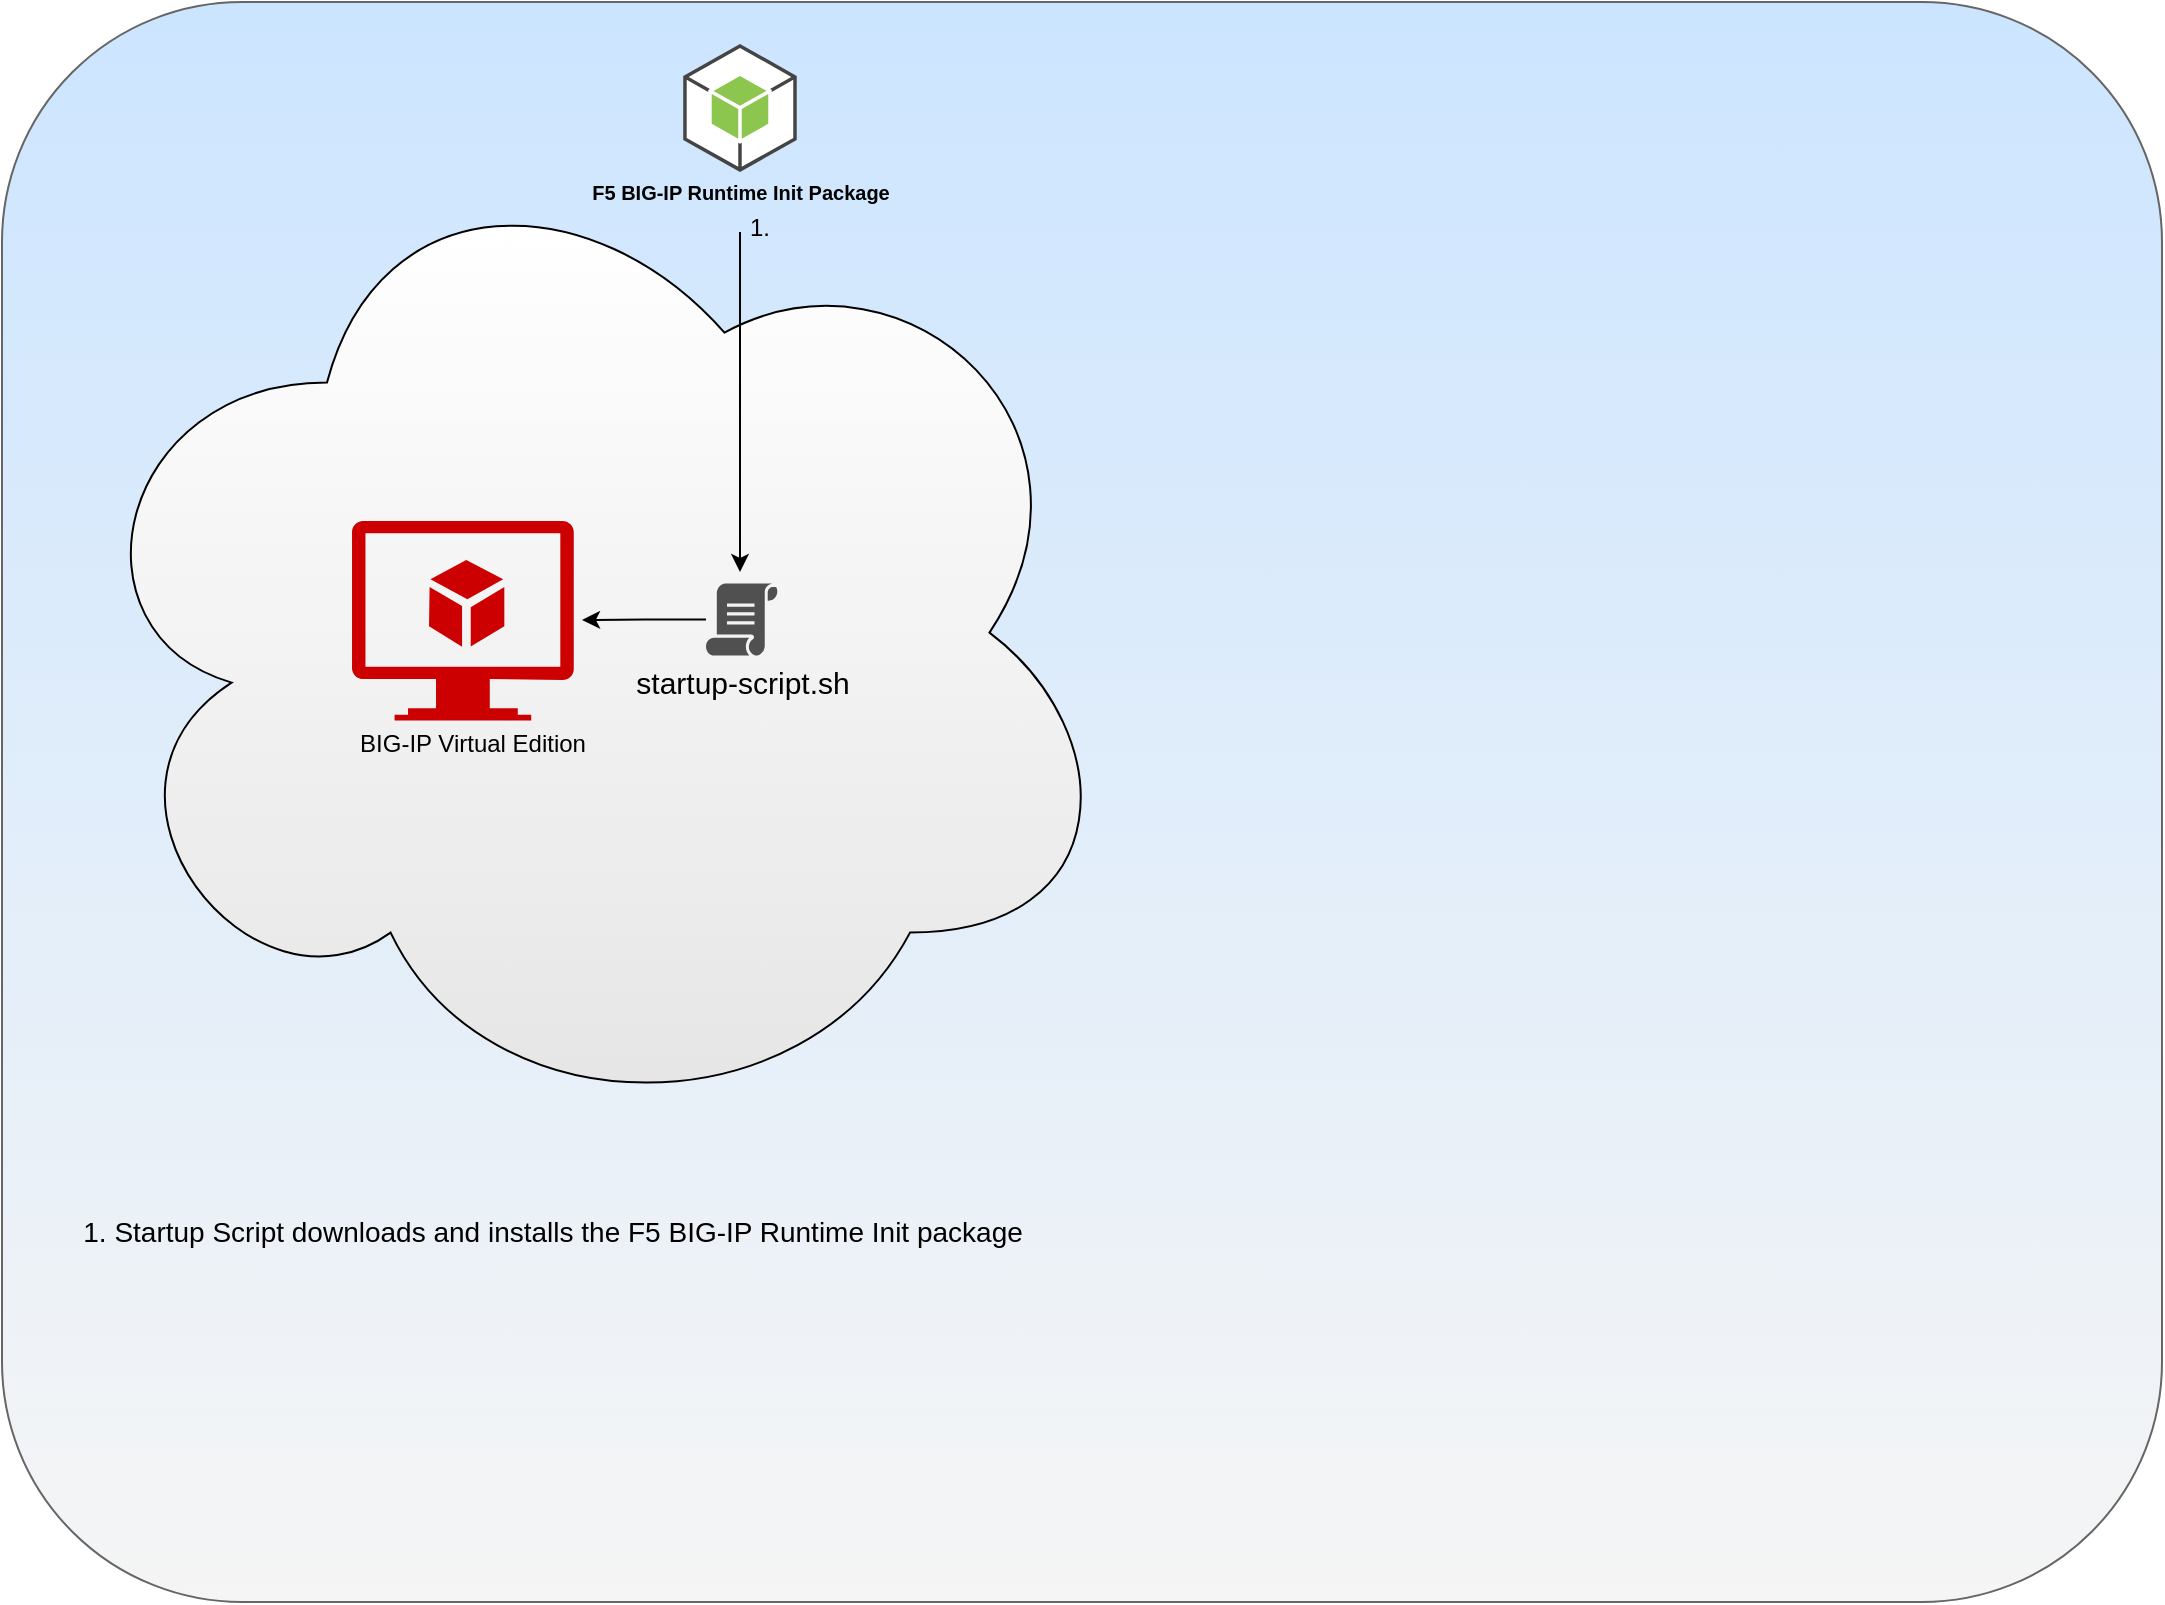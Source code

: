 <mxfile version="15.2.7" type="device"><diagram id="TBPLF4pw3LD6xtb_C-L-" name="Page-1"><mxGraphModel dx="1106" dy="825" grid="1" gridSize="10" guides="1" tooltips="1" connect="1" arrows="1" fold="1" page="1" pageScale="1" pageWidth="1100" pageHeight="850" background="none" math="0" shadow="0"><root><mxCell id="0"/><mxCell id="1" parent="0"/><mxCell id="_M0DYiIFaHxpAlew8Ik0-135" value="" style="whiteSpace=wrap;html=1;rounded=1;fillColor=#f5f5f5;strokeColor=#666666;fontColor=#333333;gradientColor=#CCE5FF;gradientDirection=north;" parent="1" vertex="1"><mxGeometry x="10" y="25" width="1080" height="800" as="geometry"/></mxCell><mxCell id="_M0DYiIFaHxpAlew8Ik0-21" value="" style="ellipse;shape=cloud;whiteSpace=wrap;html=1;gradientColor=#E6E6E6;gradientDirection=south;" parent="1" vertex="1"><mxGeometry x="40" y="90.3" width="530" height="500" as="geometry"/></mxCell><mxCell id="_M0DYiIFaHxpAlew8Ik0-149" value="" style="group" parent="1" vertex="1" connectable="0"><mxGeometry x="345" y="305.8" width="95" height="69" as="geometry"/></mxCell><mxCell id="_M0DYiIFaHxpAlew8Ik0-150" value="" style="pointerEvents=1;shadow=0;dashed=0;html=1;strokeColor=none;fillColor=#505050;labelPosition=center;verticalLabelPosition=bottom;verticalAlign=top;outlineConnect=0;align=center;shape=mxgraph.office.concepts.script;" parent="_M0DYiIFaHxpAlew8Ik0-149" vertex="1"><mxGeometry x="17" y="10" width="36" height="36" as="geometry"/></mxCell><mxCell id="_M0DYiIFaHxpAlew8Ik0-151" value="&lt;font style=&quot;font-size: 15px;&quot;&gt;startup-script.sh&lt;/font&gt;" style="text;html=1;resizable=0;autosize=1;align=center;verticalAlign=middle;points=[];fillColor=none;strokeColor=none;rounded=0;opacity=50;fontSize=15;" parent="_M0DYiIFaHxpAlew8Ik0-149" vertex="1"><mxGeometry x="-25" y="49" width="120" height="20" as="geometry"/></mxCell><mxCell id="_M0DYiIFaHxpAlew8Ik0-54" value="" style="group" parent="1" vertex="1" connectable="0"><mxGeometry x="185" y="284.44" width="139.998" height="121.63" as="geometry"/></mxCell><mxCell id="_M0DYiIFaHxpAlew8Ik0-22" value="" style="aspect=fixed;pointerEvents=1;shadow=0;dashed=0;html=1;strokeColor=none;labelPosition=center;verticalLabelPosition=bottom;verticalAlign=top;align=center;fillColor=#CC0000;shape=mxgraph.azure.virtual_machine_feature" parent="_M0DYiIFaHxpAlew8Ik0-54" vertex="1"><mxGeometry width="110.884" height="99.792" as="geometry"/></mxCell><mxCell id="_M0DYiIFaHxpAlew8Ik0-53" value="BIG-IP Virtual Edition" style="text;html=1;align=center;verticalAlign=middle;resizable=0;points=[];autosize=1;" parent="_M0DYiIFaHxpAlew8Ik0-54" vertex="1"><mxGeometry x="-5.002" y="101.627" width="130" height="20" as="geometry"/></mxCell><mxCell id="_M0DYiIFaHxpAlew8Ik0-242" value="&lt;font style=&quot;font-size: 14px&quot;&gt;1. Startup Script downloads and installs the F5 BIG-IP Runtime Init package&lt;/font&gt;" style="text;html=1;resizable=0;autosize=1;align=center;verticalAlign=middle;points=[];fillColor=none;strokeColor=none;rounded=0;" parent="1" vertex="1"><mxGeometry x="40" y="630" width="490" height="20" as="geometry"/></mxCell><mxCell id="_V-zYsU4wTojpEIrELfj-18" value="" style="edgeStyle=orthogonalEdgeStyle;rounded=0;orthogonalLoop=1;jettySize=auto;html=1;" parent="1" source="_M0DYiIFaHxpAlew8Ik0-150" edge="1"><mxGeometry relative="1" as="geometry"><mxPoint x="300" y="334" as="targetPoint"/></mxGeometry></mxCell><mxCell id="_V-zYsU4wTojpEIrELfj-33" value="" style="group" parent="1" vertex="1" connectable="0"><mxGeometry x="319" y="60" width="140" height="90" as="geometry"/></mxCell><mxCell id="_V-zYsU4wTojpEIrELfj-34" value="&lt;font style=&quot;font-size: 10px&quot;&gt;&lt;b&gt;F5 BIG-IP Runtime Init Package&lt;/b&gt;&lt;/font&gt;" style="text;html=1;resizable=0;autosize=1;align=center;verticalAlign=middle;points=[];fillColor=none;strokeColor=none;rounded=0;opacity=50;spacing=0;" parent="_V-zYsU4wTojpEIrELfj-33" vertex="1"><mxGeometry x="-20" y="50" width="160" height="20" as="geometry"/></mxCell><mxCell id="_V-zYsU4wTojpEIrELfj-35" value="" style="outlineConnect=0;dashed=0;verticalLabelPosition=bottom;verticalAlign=top;align=center;html=1;shape=mxgraph.aws3.android;fillColor=#8CC64F;gradientColor=none;" parent="_V-zYsU4wTojpEIrELfj-33" vertex="1"><mxGeometry x="31.62" y="-14" width="56.75" height="64" as="geometry"/></mxCell><mxCell id="_V-zYsU4wTojpEIrELfj-66" value="1." style="text;html=1;strokeColor=none;fillColor=none;align=center;verticalAlign=middle;whiteSpace=wrap;rounded=0;" parent="_V-zYsU4wTojpEIrELfj-33" vertex="1"><mxGeometry x="50" y="68" width="40" height="20" as="geometry"/></mxCell><mxCell id="_V-zYsU4wTojpEIrELfj-46" value="" style="endArrow=classic;html=1;" parent="1" edge="1"><mxGeometry width="50" height="50" relative="1" as="geometry"><mxPoint x="379" y="140" as="sourcePoint"/><mxPoint x="379" y="310" as="targetPoint"/></mxGeometry></mxCell></root></mxGraphModel></diagram></mxfile>